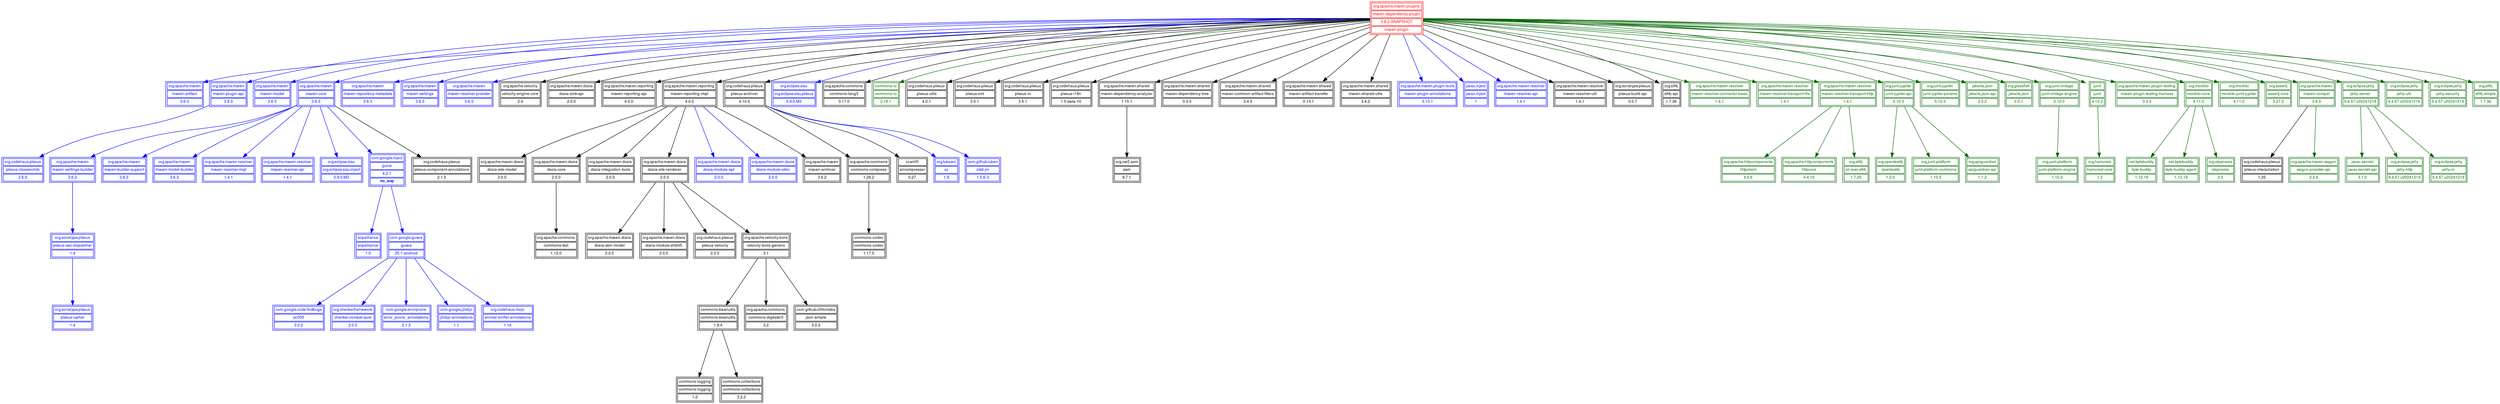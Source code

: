 digraph "org.apache.maven.plugins:maven-dependency-plugin:maven-plugin:3.8.2-SNAPSHOT" {
    graph [ ranksep=1.5; nodesep=0.2; color = "black"; fontcolor = "black"; fontname = "Helvetica,Arial,sans-serif"; fontsize = 11 ]
    node [ shape="none"; margin=0; color = "black"; fontcolor = "black"; fontname = "Helvetica,Arial,sans-serif"; fontsize = 9; style = "filled"; fillcolor = "white" ]
    edge [ color = "black"; fontcolor = "black"; fontname = "Helvetica,Arial,sans-serif"; fontsize = 9; style = "solid" ]

      "node1" [ color = "red", fontcolor = "red"; label = <
         <table>
            <tr><td>org.apache.maven.plugins</td></tr>
            <tr><td>maven-dependency-plugin</td></tr>
            <tr><td>3.8.2-SNAPSHOT</td></tr>
            <tr><td>maven-plugin</td></tr>
           </table>
      >;
      ]
  
        "node2" [ color = "blue", fontcolor = "blue"; label = <
           <table>
              <tr><td>org.apache.maven</td></tr>
              <tr><td>maven-artifact</td></tr>
              <tr><td>3.6.3</td></tr>
             </table>
        >;
        ]
        "node3" [ color = "blue", fontcolor = "blue"; label = <
           <table>
              <tr><td>org.apache.maven</td></tr>
              <tr><td>maven-plugin-api</td></tr>
              <tr><td>3.6.3</td></tr>
             </table>
        >;
        ]
    
          "node4" [ color = "blue", fontcolor = "blue"; label = <
             <table>
                <tr><td>org.codehaus.plexus</td></tr>
                <tr><td>plexus-classworlds</td></tr>
                <tr><td>2.6.0</td></tr>
               </table>
          >;
          ]
        "node5" [ color = "blue", fontcolor = "blue"; label = <
           <table>
              <tr><td>org.apache.maven</td></tr>
              <tr><td>maven-model</td></tr>
              <tr><td>3.6.3</td></tr>
             </table>
        >;
        ]
        "node6" [ color = "blue", fontcolor = "blue"; label = <
           <table>
              <tr><td>org.apache.maven</td></tr>
              <tr><td>maven-core</td></tr>
              <tr><td>3.6.3</td></tr>
             </table>
        >;
        ]
    
          "node7" [ color = "blue", fontcolor = "blue"; label = <
             <table>
                <tr><td>org.apache.maven</td></tr>
                <tr><td>maven-settings-builder</td></tr>
                <tr><td>3.6.3</td></tr>
               </table>
          >;
          ]
      
            "node8" [ color = "blue", fontcolor = "blue"; label = <
               <table>
                  <tr><td>org.sonatype.plexus</td></tr>
                  <tr><td>plexus-sec-dispatcher</td></tr>
                  <tr><td>1.4</td></tr>
                 </table>
            >;
            ]
        
              "node9" [ color = "blue", fontcolor = "blue"; label = <
                 <table>
                    <tr><td>org.sonatype.plexus</td></tr>
                    <tr><td>plexus-cipher</td></tr>
                    <tr><td>1.4</td></tr>
                   </table>
              >;
              ]
          "node10" [ color = "blue", fontcolor = "blue"; label = <
             <table>
                <tr><td>org.apache.maven</td></tr>
                <tr><td>maven-builder-support</td></tr>
                <tr><td>3.6.3</td></tr>
               </table>
          >;
          ]
          "node11" [ color = "blue", fontcolor = "blue"; label = <
             <table>
                <tr><td>org.apache.maven</td></tr>
                <tr><td>maven-model-builder</td></tr>
                <tr><td>3.6.3</td></tr>
               </table>
          >;
          ]
          "node12" [ color = "blue", fontcolor = "blue"; label = <
             <table>
                <tr><td>org.apache.maven.resolver</td></tr>
                <tr><td>maven-resolver-impl</td></tr>
                <tr><td>1.4.1</td></tr>
               </table>
          >;
          ]
          "node13" [ color = "blue", fontcolor = "blue"; label = <
             <table>
                <tr><td>org.apache.maven.resolver</td></tr>
                <tr><td>maven-resolver-spi</td></tr>
                <tr><td>1.4.1</td></tr>
               </table>
          >;
          ]
          "node14" [ color = "blue", fontcolor = "blue"; label = <
             <table>
                <tr><td>org.eclipse.sisu</td></tr>
                <tr><td>org.eclipse.sisu.inject</td></tr>
                <tr><td>0.9.0.M3</td></tr>
               </table>
          >;
          ]
          "node15" [ color = "blue", fontcolor = "blue"; label = <
             <table>
                <tr><td>com.google.inject</td></tr>
                <tr><td>guice</td></tr>
                <tr><td>4.2.1</td></tr>
                <tr><td><b>no_aop</b></td></tr>
               </table>
          >;
          ]
      
            "node16" [ color = "blue", fontcolor = "blue"; label = <
               <table>
                  <tr><td>aopalliance</td></tr>
                  <tr><td>aopalliance</td></tr>
                  <tr><td>1.0</td></tr>
                 </table>
            >;
            ]
            "node17" [ color = "blue", fontcolor = "blue"; label = <
               <table>
                  <tr><td>com.google.guava</td></tr>
                  <tr><td>guava</td></tr>
                  <tr><td>25.1-android</td></tr>
                 </table>
            >;
            ]
        
              "node18" [ color = "blue", fontcolor = "blue"; label = <
                 <table>
                    <tr><td>com.google.code.findbugs</td></tr>
                    <tr><td>jsr305</td></tr>
                    <tr><td>3.0.2</td></tr>
                   </table>
              >;
              ]
              "node19" [ color = "blue", fontcolor = "blue"; label = <
                 <table>
                    <tr><td>org.checkerframework</td></tr>
                    <tr><td>checker-compat-qual</td></tr>
                    <tr><td>2.0.0</td></tr>
                   </table>
              >;
              ]
              "node20" [ color = "blue", fontcolor = "blue"; label = <
                 <table>
                    <tr><td>com.google.errorprone</td></tr>
                    <tr><td>error_prone_annotations</td></tr>
                    <tr><td>2.1.3</td></tr>
                   </table>
              >;
              ]
              "node21" [ color = "blue", fontcolor = "blue"; label = <
                 <table>
                    <tr><td>com.google.j2objc</td></tr>
                    <tr><td>j2objc-annotations</td></tr>
                    <tr><td>1.1</td></tr>
                   </table>
              >;
              ]
              "node22" [ color = "blue", fontcolor = "blue"; label = <
                 <table>
                    <tr><td>org.codehaus.mojo</td></tr>
                    <tr><td>animal-sniffer-annotations</td></tr>
                    <tr><td>1.14</td></tr>
                   </table>
              >;
              ]
          "node23" [  label = <
             <table>
                <tr><td>org.codehaus.plexus</td></tr>
                <tr><td>plexus-component-annotations</td></tr>
                <tr><td>2.1.0</td></tr>
               </table>
          >;
          ]
        "node24" [ color = "blue", fontcolor = "blue"; label = <
           <table>
              <tr><td>org.apache.maven</td></tr>
              <tr><td>maven-repository-metadata</td></tr>
              <tr><td>3.6.3</td></tr>
             </table>
        >;
        ]
        "node25" [ color = "blue", fontcolor = "blue"; label = <
           <table>
              <tr><td>org.apache.maven</td></tr>
              <tr><td>maven-settings</td></tr>
              <tr><td>3.6.3</td></tr>
             </table>
        >;
        ]
        "node26" [ color = "blue", fontcolor = "blue"; label = <
           <table>
              <tr><td>org.apache.maven</td></tr>
              <tr><td>maven-resolver-provider</td></tr>
              <tr><td>3.6.3</td></tr>
             </table>
        >;
        ]
        "node27" [  label = <
           <table>
              <tr><td>org.apache.velocity</td></tr>
              <tr><td>velocity-engine-core</td></tr>
              <tr><td>2.4</td></tr>
             </table>
        >;
        ]
        "node28" [  label = <
           <table>
              <tr><td>org.apache.maven.doxia</td></tr>
              <tr><td>doxia-sink-api</td></tr>
              <tr><td>2.0.0</td></tr>
             </table>
        >;
        ]
        "node29" [  label = <
           <table>
              <tr><td>org.apache.maven.reporting</td></tr>
              <tr><td>maven-reporting-api</td></tr>
              <tr><td>4.0.0</td></tr>
             </table>
        >;
        ]
        "node30" [  label = <
           <table>
              <tr><td>org.apache.maven.reporting</td></tr>
              <tr><td>maven-reporting-impl</td></tr>
              <tr><td>4.0.0</td></tr>
             </table>
        >;
        ]
    
          "node31" [  label = <
             <table>
                <tr><td>org.apache.maven.doxia</td></tr>
                <tr><td>doxia-site-model</td></tr>
                <tr><td>2.0.0</td></tr>
               </table>
          >;
          ]
          "node32" [  label = <
             <table>
                <tr><td>org.apache.maven.doxia</td></tr>
                <tr><td>doxia-core</td></tr>
                <tr><td>2.0.0</td></tr>
               </table>
          >;
          ]
      
            "node33" [  label = <
               <table>
                  <tr><td>org.apache.commons</td></tr>
                  <tr><td>commons-text</td></tr>
                  <tr><td>1.12.0</td></tr>
                 </table>
            >;
            ]
          "node34" [  label = <
             <table>
                <tr><td>org.apache.maven.doxia</td></tr>
                <tr><td>doxia-integration-tools</td></tr>
                <tr><td>2.0.0</td></tr>
               </table>
          >;
          ]
          "node35" [  label = <
             <table>
                <tr><td>org.apache.maven.doxia</td></tr>
                <tr><td>doxia-site-renderer</td></tr>
                <tr><td>2.0.0</td></tr>
               </table>
          >;
          ]
      
            "node36" [  label = <
               <table>
                  <tr><td>org.apache.maven.doxia</td></tr>
                  <tr><td>doxia-skin-model</td></tr>
                  <tr><td>2.0.0</td></tr>
                 </table>
            >;
            ]
            "node37" [  label = <
               <table>
                  <tr><td>org.apache.maven.doxia</td></tr>
                  <tr><td>doxia-module-xhtml5</td></tr>
                  <tr><td>2.0.0</td></tr>
                 </table>
            >;
            ]
            "node38" [  label = <
               <table>
                  <tr><td>org.codehaus.plexus</td></tr>
                  <tr><td>plexus-velocity</td></tr>
                  <tr><td>2.2.0</td></tr>
                 </table>
            >;
            ]
            "node39" [  label = <
               <table>
                  <tr><td>org.apache.velocity.tools</td></tr>
                  <tr><td>velocity-tools-generic</td></tr>
                  <tr><td>3.1</td></tr>
                 </table>
            >;
            ]
        
              "node40" [  label = <
                 <table>
                    <tr><td>commons-beanutils</td></tr>
                    <tr><td>commons-beanutils</td></tr>
                    <tr><td>1.9.4</td></tr>
                   </table>
              >;
              ]
          
                "node41" [  label = <
                   <table>
                      <tr><td>commons-logging</td></tr>
                      <tr><td>commons-logging</td></tr>
                      <tr><td>1.2</td></tr>
                     </table>
                >;
                ]
                "node42" [  label = <
                   <table>
                      <tr><td>commons-collections</td></tr>
                      <tr><td>commons-collections</td></tr>
                      <tr><td>3.2.2</td></tr>
                     </table>
                >;
                ]
              "node43" [  label = <
                 <table>
                    <tr><td>org.apache.commons</td></tr>
                    <tr><td>commons-digester3</td></tr>
                    <tr><td>3.2</td></tr>
                   </table>
              >;
              ]
              "node44" [  label = <
                 <table>
                    <tr><td>com.github.cliftonlabs</td></tr>
                    <tr><td>json-simple</td></tr>
                    <tr><td>3.0.2</td></tr>
                   </table>
              >;
              ]
          "node45" [ color = "blue", fontcolor = "blue"; label = <
             <table>
                <tr><td>org.apache.maven.doxia</td></tr>
                <tr><td>doxia-module-apt</td></tr>
                <tr><td>2.0.0</td></tr>
               </table>
          >;
          ]
          "node46" [ color = "blue", fontcolor = "blue"; label = <
             <table>
                <tr><td>org.apache.maven.doxia</td></tr>
                <tr><td>doxia-module-xdoc</td></tr>
                <tr><td>2.0.0</td></tr>
               </table>
          >;
          ]
          "node47" [  label = <
             <table>
                <tr><td>org.apache.maven</td></tr>
                <tr><td>maven-archiver</td></tr>
                <tr><td>3.6.2</td></tr>
               </table>
          >;
          ]
        "node48" [  label = <
           <table>
              <tr><td>org.codehaus.plexus</td></tr>
              <tr><td>plexus-archiver</td></tr>
              <tr><td>4.10.0</td></tr>
             </table>
        >;
        ]
    
          "node49" [  label = <
             <table>
                <tr><td>org.apache.commons</td></tr>
                <tr><td>commons-compress</td></tr>
                <tr><td>1.26.2</td></tr>
               </table>
          >;
          ]
      
            "node50" [  label = <
               <table>
                  <tr><td>commons-codec</td></tr>
                  <tr><td>commons-codec</td></tr>
                  <tr><td>1.17.0</td></tr>
                 </table>
            >;
            ]
          "node51" [  label = <
             <table>
                <tr><td>io.airlift</td></tr>
                <tr><td>aircompressor</td></tr>
                <tr><td>0.27</td></tr>
               </table>
          >;
          ]
          "node52" [ color = "blue", fontcolor = "blue"; label = <
             <table>
                <tr><td>org.tukaani</td></tr>
                <tr><td>xz</td></tr>
                <tr><td>1.9</td></tr>
               </table>
          >;
          ]
          "node53" [ color = "blue", fontcolor = "blue"; label = <
             <table>
                <tr><td>com.github.luben</td></tr>
                <tr><td>zstd-jni</td></tr>
                <tr><td>1.5.6-3</td></tr>
               </table>
          >;
          ]
        "node54" [ color = "blue", fontcolor = "blue"; label = <
           <table>
              <tr><td>org.eclipse.sisu</td></tr>
              <tr><td>org.eclipse.sisu.plexus</td></tr>
              <tr><td>0.9.0.M3</td></tr>
             </table>
        >;
        ]
        "node55" [  label = <
           <table>
              <tr><td>org.apache.commons</td></tr>
              <tr><td>commons-lang3</td></tr>
              <tr><td>3.17.0</td></tr>
             </table>
        >;
        ]
        "node56" [ color = "darkgreen", fontcolor = "darkgreen"; label = <
           <table>
              <tr><td>commons-io</td></tr>
              <tr><td>commons-io</td></tr>
              <tr><td>2.16.1</td></tr>
             </table>
        >;
        ]
        "node57" [  label = <
           <table>
              <tr><td>org.codehaus.plexus</td></tr>
              <tr><td>plexus-utils</td></tr>
              <tr><td>4.0.1</td></tr>
             </table>
        >;
        ]
        "node58" [  label = <
           <table>
              <tr><td>org.codehaus.plexus</td></tr>
              <tr><td>plexus-xml</td></tr>
              <tr><td>3.0.1</td></tr>
             </table>
        >;
        ]
        "node59" [  label = <
           <table>
              <tr><td>org.codehaus.plexus</td></tr>
              <tr><td>plexus-io</td></tr>
              <tr><td>3.5.1</td></tr>
             </table>
        >;
        ]
        "node60" [  label = <
           <table>
              <tr><td>org.codehaus.plexus</td></tr>
              <tr><td>plexus-i18n</td></tr>
              <tr><td>1.0-beta-10</td></tr>
             </table>
        >;
        ]
        "node61" [  label = <
           <table>
              <tr><td>org.apache.maven.shared</td></tr>
              <tr><td>maven-dependency-analyzer</td></tr>
              <tr><td>1.15.1</td></tr>
             </table>
        >;
        ]
    
          "node62" [  label = <
             <table>
                <tr><td>org.ow2.asm</td></tr>
                <tr><td>asm</td></tr>
                <tr><td>9.7.1</td></tr>
               </table>
          >;
          ]
        "node63" [  label = <
           <table>
              <tr><td>org.apache.maven.shared</td></tr>
              <tr><td>maven-dependency-tree</td></tr>
              <tr><td>3.3.0</td></tr>
             </table>
        >;
        ]
        "node64" [  label = <
           <table>
              <tr><td>org.apache.maven.shared</td></tr>
              <tr><td>maven-common-artifact-filters</td></tr>
              <tr><td>3.4.0</td></tr>
             </table>
        >;
        ]
        "node65" [  label = <
           <table>
              <tr><td>org.apache.maven.shared</td></tr>
              <tr><td>maven-artifact-transfer</td></tr>
              <tr><td>0.13.1</td></tr>
             </table>
        >;
        ]
        "node66" [  label = <
           <table>
              <tr><td>org.apache.maven.shared</td></tr>
              <tr><td>maven-shared-utils</td></tr>
              <tr><td>3.4.2</td></tr>
             </table>
        >;
        ]
        "node67" [ color = "blue", fontcolor = "blue"; label = <
           <table>
              <tr><td>org.apache.maven.plugin-tools</td></tr>
              <tr><td>maven-plugin-annotations</td></tr>
              <tr><td>3.13.1</td></tr>
             </table>
        >;
        ]
        "node68" [ color = "blue", fontcolor = "blue"; label = <
           <table>
              <tr><td>javax.inject</td></tr>
              <tr><td>javax.inject</td></tr>
              <tr><td>1</td></tr>
             </table>
        >;
        ]
        "node69" [ color = "blue", fontcolor = "blue"; label = <
           <table>
              <tr><td>org.apache.maven.resolver</td></tr>
              <tr><td>maven-resolver-api</td></tr>
              <tr><td>1.4.1</td></tr>
             </table>
        >;
        ]
        "node70" [  label = <
           <table>
              <tr><td>org.apache.maven.resolver</td></tr>
              <tr><td>maven-resolver-util</td></tr>
              <tr><td>1.4.1</td></tr>
             </table>
        >;
        ]
        "node71" [  label = <
           <table>
              <tr><td>org.sonatype.plexus</td></tr>
              <tr><td>plexus-build-api</td></tr>
              <tr><td>0.0.7</td></tr>
             </table>
        >;
        ]
        "node72" [  label = <
           <table>
              <tr><td>org.slf4j</td></tr>
              <tr><td>slf4j-api</td></tr>
              <tr><td>1.7.36</td></tr>
             </table>
        >;
        ]
        "node73" [ color = "darkgreen", fontcolor = "darkgreen"; label = <
           <table>
              <tr><td>org.apache.maven.resolver</td></tr>
              <tr><td>maven-resolver-connector-basic</td></tr>
              <tr><td>1.4.1</td></tr>
             </table>
        >;
        ]
        "node74" [ color = "darkgreen", fontcolor = "darkgreen"; label = <
           <table>
              <tr><td>org.apache.maven.resolver</td></tr>
              <tr><td>maven-resolver-transport-file</td></tr>
              <tr><td>1.4.1</td></tr>
             </table>
        >;
        ]
        "node75" [ color = "darkgreen", fontcolor = "darkgreen"; label = <
           <table>
              <tr><td>org.apache.maven.resolver</td></tr>
              <tr><td>maven-resolver-transport-http</td></tr>
              <tr><td>1.4.1</td></tr>
             </table>
        >;
        ]
    
          "node76" [ color = "darkgreen", fontcolor = "darkgreen"; label = <
             <table>
                <tr><td>org.apache.httpcomponents</td></tr>
                <tr><td>httpclient</td></tr>
                <tr><td>4.5.6</td></tr>
               </table>
          >;
          ]
          "node77" [ color = "darkgreen", fontcolor = "darkgreen"; label = <
             <table>
                <tr><td>org.apache.httpcomponents</td></tr>
                <tr><td>httpcore</td></tr>
                <tr><td>4.4.10</td></tr>
               </table>
          >;
          ]
          "node78" [ color = "darkgreen", fontcolor = "darkgreen"; label = <
             <table>
                <tr><td>org.slf4j</td></tr>
                <tr><td>jcl-over-slf4j</td></tr>
                <tr><td>1.7.25</td></tr>
               </table>
          >;
          ]
        "node79" [ color = "darkgreen", fontcolor = "darkgreen"; label = <
           <table>
              <tr><td>org.junit.jupiter</td></tr>
              <tr><td>junit-jupiter-api</td></tr>
              <tr><td>5.10.3</td></tr>
             </table>
        >;
        ]
    
          "node80" [ color = "darkgreen", fontcolor = "darkgreen"; label = <
             <table>
                <tr><td>org.opentest4j</td></tr>
                <tr><td>opentest4j</td></tr>
                <tr><td>1.3.0</td></tr>
               </table>
          >;
          ]
          "node81" [ color = "darkgreen", fontcolor = "darkgreen"; label = <
             <table>
                <tr><td>org.junit.platform</td></tr>
                <tr><td>junit-platform-commons</td></tr>
                <tr><td>1.10.3</td></tr>
               </table>
          >;
          ]
          "node82" [ color = "darkgreen", fontcolor = "darkgreen"; label = <
             <table>
                <tr><td>org.apiguardian</td></tr>
                <tr><td>apiguardian-api</td></tr>
                <tr><td>1.1.2</td></tr>
               </table>
          >;
          ]
        "node83" [ color = "darkgreen", fontcolor = "darkgreen"; label = <
           <table>
              <tr><td>org.junit.jupiter</td></tr>
              <tr><td>junit-jupiter-params</td></tr>
              <tr><td>5.10.3</td></tr>
             </table>
        >;
        ]
        "node84" [ color = "darkgreen", fontcolor = "darkgreen"; label = <
           <table>
              <tr><td>jakarta.json</td></tr>
              <tr><td>jakarta.json-api</td></tr>
              <tr><td>2.0.2</td></tr>
             </table>
        >;
        ]
        "node85" [ color = "darkgreen", fontcolor = "darkgreen"; label = <
           <table>
              <tr><td>org.glassfish</td></tr>
              <tr><td>jakarta.json</td></tr>
              <tr><td>2.0.1</td></tr>
             </table>
        >;
        ]
        "node86" [ color = "darkgreen", fontcolor = "darkgreen"; label = <
           <table>
              <tr><td>org.junit.vintage</td></tr>
              <tr><td>junit-vintage-engine</td></tr>
              <tr><td>5.10.3</td></tr>
             </table>
        >;
        ]
    
          "node87" [ color = "darkgreen", fontcolor = "darkgreen"; label = <
             <table>
                <tr><td>org.junit.platform</td></tr>
                <tr><td>junit-platform-engine</td></tr>
                <tr><td>1.10.3</td></tr>
               </table>
          >;
          ]
        "node88" [ color = "darkgreen", fontcolor = "darkgreen"; label = <
           <table>
              <tr><td>junit</td></tr>
              <tr><td>junit</td></tr>
              <tr><td>4.13.2</td></tr>
             </table>
        >;
        ]
    
          "node89" [ color = "darkgreen", fontcolor = "darkgreen"; label = <
             <table>
                <tr><td>org.hamcrest</td></tr>
                <tr><td>hamcrest-core</td></tr>
                <tr><td>1.3</td></tr>
               </table>
          >;
          ]
        "node90" [ color = "darkgreen", fontcolor = "darkgreen"; label = <
           <table>
              <tr><td>org.apache.maven.plugin-testing</td></tr>
              <tr><td>maven-plugin-testing-harness</td></tr>
              <tr><td>3.3.0</td></tr>
             </table>
        >;
        ]
        "node91" [ color = "darkgreen", fontcolor = "darkgreen"; label = <
           <table>
              <tr><td>org.mockito</td></tr>
              <tr><td>mockito-core</td></tr>
              <tr><td>4.11.0</td></tr>
             </table>
        >;
        ]
    
          "node92" [ color = "darkgreen", fontcolor = "darkgreen"; label = <
             <table>
                <tr><td>net.bytebuddy</td></tr>
                <tr><td>byte-buddy</td></tr>
                <tr><td>1.12.19</td></tr>
               </table>
          >;
          ]
          "node93" [ color = "darkgreen", fontcolor = "darkgreen"; label = <
             <table>
                <tr><td>net.bytebuddy</td></tr>
                <tr><td>byte-buddy-agent</td></tr>
                <tr><td>1.12.19</td></tr>
               </table>
          >;
          ]
          "node94" [ color = "darkgreen", fontcolor = "darkgreen"; label = <
             <table>
                <tr><td>org.objenesis</td></tr>
                <tr><td>objenesis</td></tr>
                <tr><td>3.3</td></tr>
               </table>
          >;
          ]
        "node95" [ color = "darkgreen", fontcolor = "darkgreen"; label = <
           <table>
              <tr><td>org.mockito</td></tr>
              <tr><td>mockito-junit-jupiter</td></tr>
              <tr><td>4.11.0</td></tr>
             </table>
        >;
        ]
        "node96" [ color = "darkgreen", fontcolor = "darkgreen"; label = <
           <table>
              <tr><td>org.assertj</td></tr>
              <tr><td>assertj-core</td></tr>
              <tr><td>3.27.2</td></tr>
             </table>
        >;
        ]
        "node97" [ color = "darkgreen", fontcolor = "darkgreen"; label = <
           <table>
              <tr><td>org.apache.maven</td></tr>
              <tr><td>maven-compat</td></tr>
              <tr><td>3.6.3</td></tr>
             </table>
        >;
        ]
    
          "node98" [  label = <
             <table>
                <tr><td>org.codehaus.plexus</td></tr>
                <tr><td>plexus-interpolation</td></tr>
                <tr><td>1.25</td></tr>
               </table>
          >;
          ]
          "node99" [ color = "darkgreen", fontcolor = "darkgreen"; label = <
             <table>
                <tr><td>org.apache.maven.wagon</td></tr>
                <tr><td>wagon-provider-api</td></tr>
                <tr><td>3.3.4</td></tr>
               </table>
          >;
          ]
        "node100" [ color = "darkgreen", fontcolor = "darkgreen"; label = <
           <table>
              <tr><td>org.eclipse.jetty</td></tr>
              <tr><td>jetty-server</td></tr>
              <tr><td>9.4.57.v20241219</td></tr>
             </table>
        >;
        ]
    
          "node101" [ color = "darkgreen", fontcolor = "darkgreen"; label = <
             <table>
                <tr><td>javax.servlet</td></tr>
                <tr><td>javax.servlet-api</td></tr>
                <tr><td>3.1.0</td></tr>
               </table>
          >;
          ]
          "node102" [ color = "darkgreen", fontcolor = "darkgreen"; label = <
             <table>
                <tr><td>org.eclipse.jetty</td></tr>
                <tr><td>jetty-http</td></tr>
                <tr><td>9.4.57.v20241219</td></tr>
               </table>
          >;
          ]
          "node103" [ color = "darkgreen", fontcolor = "darkgreen"; label = <
             <table>
                <tr><td>org.eclipse.jetty</td></tr>
                <tr><td>jetty-io</td></tr>
                <tr><td>9.4.57.v20241219</td></tr>
               </table>
          >;
          ]
        "node104" [ color = "darkgreen", fontcolor = "darkgreen"; label = <
           <table>
              <tr><td>org.eclipse.jetty</td></tr>
              <tr><td>jetty-util</td></tr>
              <tr><td>9.4.57.v20241219</td></tr>
             </table>
        >;
        ]
        "node105" [ color = "darkgreen", fontcolor = "darkgreen"; label = <
           <table>
              <tr><td>org.eclipse.jetty</td></tr>
              <tr><td>jetty-security</td></tr>
              <tr><td>9.4.57.v20241219</td></tr>
             </table>
        >;
        ]
        "node106" [ color = "darkgreen", fontcolor = "darkgreen"; label = <
           <table>
              <tr><td>org.slf4j</td></tr>
              <tr><td>slf4j-simple</td></tr>
              <tr><td>1.7.36</td></tr>
             </table>
        >;
        ]

    "node1" -> "node2" [ color = "blue", fontcolor = "blue" ];
    "node1" -> "node3" [ color = "blue", fontcolor = "blue" ];
    "node3" -> "node4" [ color = "blue", fontcolor = "blue" ];
    "node1" -> "node5" [ color = "blue", fontcolor = "blue" ];
    "node1" -> "node6" [ color = "blue", fontcolor = "blue" ];
    "node6" -> "node7" [ color = "blue", fontcolor = "blue" ];
    "node7" -> "node8" [ color = "blue", fontcolor = "blue" ];
    "node8" -> "node9" [ color = "blue", fontcolor = "blue" ];
    "node6" -> "node10" [ color = "blue", fontcolor = "blue" ];
    "node6" -> "node11" [ color = "blue", fontcolor = "blue" ];
    "node6" -> "node12" [ color = "blue", fontcolor = "blue" ];
    "node6" -> "node13" [ color = "blue", fontcolor = "blue" ];
    "node6" -> "node14" [ color = "blue", fontcolor = "blue" ];
    "node6" -> "node15" [ color = "blue", fontcolor = "blue" ];
    "node15" -> "node16" [ color = "blue", fontcolor = "blue" ];
    "node15" -> "node17" [ color = "blue", fontcolor = "blue" ];
    "node17" -> "node18" [ color = "blue", fontcolor = "blue" ];
    "node17" -> "node19" [ color = "blue", fontcolor = "blue" ];
    "node17" -> "node20" [ color = "blue", fontcolor = "blue" ];
    "node17" -> "node21" [ color = "blue", fontcolor = "blue" ];
    "node17" -> "node22" [ color = "blue", fontcolor = "blue" ];
    "node6" -> "node23" [  ];
    "node1" -> "node24" [ color = "blue", fontcolor = "blue" ];
    "node1" -> "node25" [ color = "blue", fontcolor = "blue" ];
    "node1" -> "node26" [ color = "blue", fontcolor = "blue" ];
    "node1" -> "node27" [  ];
    "node1" -> "node28" [  ];
    "node1" -> "node29" [  ];
    "node1" -> "node30" [  ];
    "node30" -> "node31" [  ];
    "node30" -> "node32" [  ];
    "node32" -> "node33" [  ];
    "node30" -> "node34" [  ];
    "node30" -> "node35" [  ];
    "node35" -> "node36" [  ];
    "node35" -> "node37" [  ];
    "node35" -> "node38" [  ];
    "node35" -> "node39" [  ];
    "node39" -> "node40" [  ];
    "node40" -> "node41" [  ];
    "node40" -> "node42" [  ];
    "node39" -> "node43" [  ];
    "node39" -> "node44" [  ];
    "node30" -> "node45" [ color = "blue", fontcolor = "blue" ];
    "node30" -> "node46" [ color = "blue", fontcolor = "blue" ];
    "node30" -> "node47" [  ];
    "node1" -> "node48" [  ];
    "node48" -> "node49" [  ];
    "node49" -> "node50" [  ];
    "node48" -> "node51" [  ];
    "node48" -> "node52" [ color = "blue", fontcolor = "blue" ];
    "node48" -> "node53" [ color = "blue", fontcolor = "blue" ];
    "node1" -> "node54" [ color = "blue", fontcolor = "blue" ];
    "node1" -> "node55" [  ];
    "node1" -> "node56" [ color = "darkgreen", fontcolor = "darkgreen" ];
    "node1" -> "node57" [  ];
    "node1" -> "node58" [  ];
    "node1" -> "node59" [  ];
    "node1" -> "node60" [  ];
    "node1" -> "node61" [  ];
    "node61" -> "node62" [  ];
    "node1" -> "node63" [  ];
    "node1" -> "node64" [  ];
    "node1" -> "node65" [  ];
    "node1" -> "node66" [  ];
    "node1" -> "node67" [ color = "blue", fontcolor = "blue" ];
    "node1" -> "node68" [ color = "blue", fontcolor = "blue" ];
    "node1" -> "node69" [ color = "blue", fontcolor = "blue" ];
    "node1" -> "node70" [  ];
    "node1" -> "node71" [  ];
    "node1" -> "node72" [  ];
    "node1" -> "node73" [ color = "darkgreen", fontcolor = "darkgreen" ];
    "node1" -> "node74" [ color = "darkgreen", fontcolor = "darkgreen" ];
    "node1" -> "node75" [ color = "darkgreen", fontcolor = "darkgreen" ];
    "node75" -> "node76" [ color = "darkgreen", fontcolor = "darkgreen" ];
    "node75" -> "node77" [ color = "darkgreen", fontcolor = "darkgreen" ];
    "node75" -> "node78" [ color = "darkgreen", fontcolor = "darkgreen" ];
    "node1" -> "node79" [ color = "darkgreen", fontcolor = "darkgreen" ];
    "node79" -> "node80" [ color = "darkgreen", fontcolor = "darkgreen" ];
    "node79" -> "node81" [ color = "darkgreen", fontcolor = "darkgreen" ];
    "node79" -> "node82" [ color = "darkgreen", fontcolor = "darkgreen" ];
    "node1" -> "node83" [ color = "darkgreen", fontcolor = "darkgreen" ];
    "node1" -> "node84" [ color = "darkgreen", fontcolor = "darkgreen" ];
    "node1" -> "node85" [ color = "darkgreen", fontcolor = "darkgreen" ];
    "node1" -> "node86" [ color = "darkgreen", fontcolor = "darkgreen" ];
    "node86" -> "node87" [ color = "darkgreen", fontcolor = "darkgreen" ];
    "node1" -> "node88" [ color = "darkgreen", fontcolor = "darkgreen" ];
    "node88" -> "node89" [ color = "darkgreen", fontcolor = "darkgreen" ];
    "node1" -> "node90" [ color = "darkgreen", fontcolor = "darkgreen" ];
    "node1" -> "node91" [ color = "darkgreen", fontcolor = "darkgreen" ];
    "node91" -> "node92" [ color = "darkgreen", fontcolor = "darkgreen" ];
    "node91" -> "node93" [ color = "darkgreen", fontcolor = "darkgreen" ];
    "node91" -> "node94" [ color = "darkgreen", fontcolor = "darkgreen" ];
    "node1" -> "node95" [ color = "darkgreen", fontcolor = "darkgreen" ];
    "node1" -> "node96" [ color = "darkgreen", fontcolor = "darkgreen" ];
    "node1" -> "node97" [ color = "darkgreen", fontcolor = "darkgreen" ];
    "node97" -> "node98" [  ];
    "node97" -> "node99" [ color = "darkgreen", fontcolor = "darkgreen" ];
    "node1" -> "node100" [ color = "darkgreen", fontcolor = "darkgreen" ];
    "node100" -> "node101" [ color = "darkgreen", fontcolor = "darkgreen" ];
    "node100" -> "node102" [ color = "darkgreen", fontcolor = "darkgreen" ];
    "node100" -> "node103" [ color = "darkgreen", fontcolor = "darkgreen" ];
    "node1" -> "node104" [ color = "darkgreen", fontcolor = "darkgreen" ];
    "node1" -> "node105" [ color = "darkgreen", fontcolor = "darkgreen" ];
    "node1" -> "node106" [ color = "darkgreen", fontcolor = "darkgreen" ];
}
